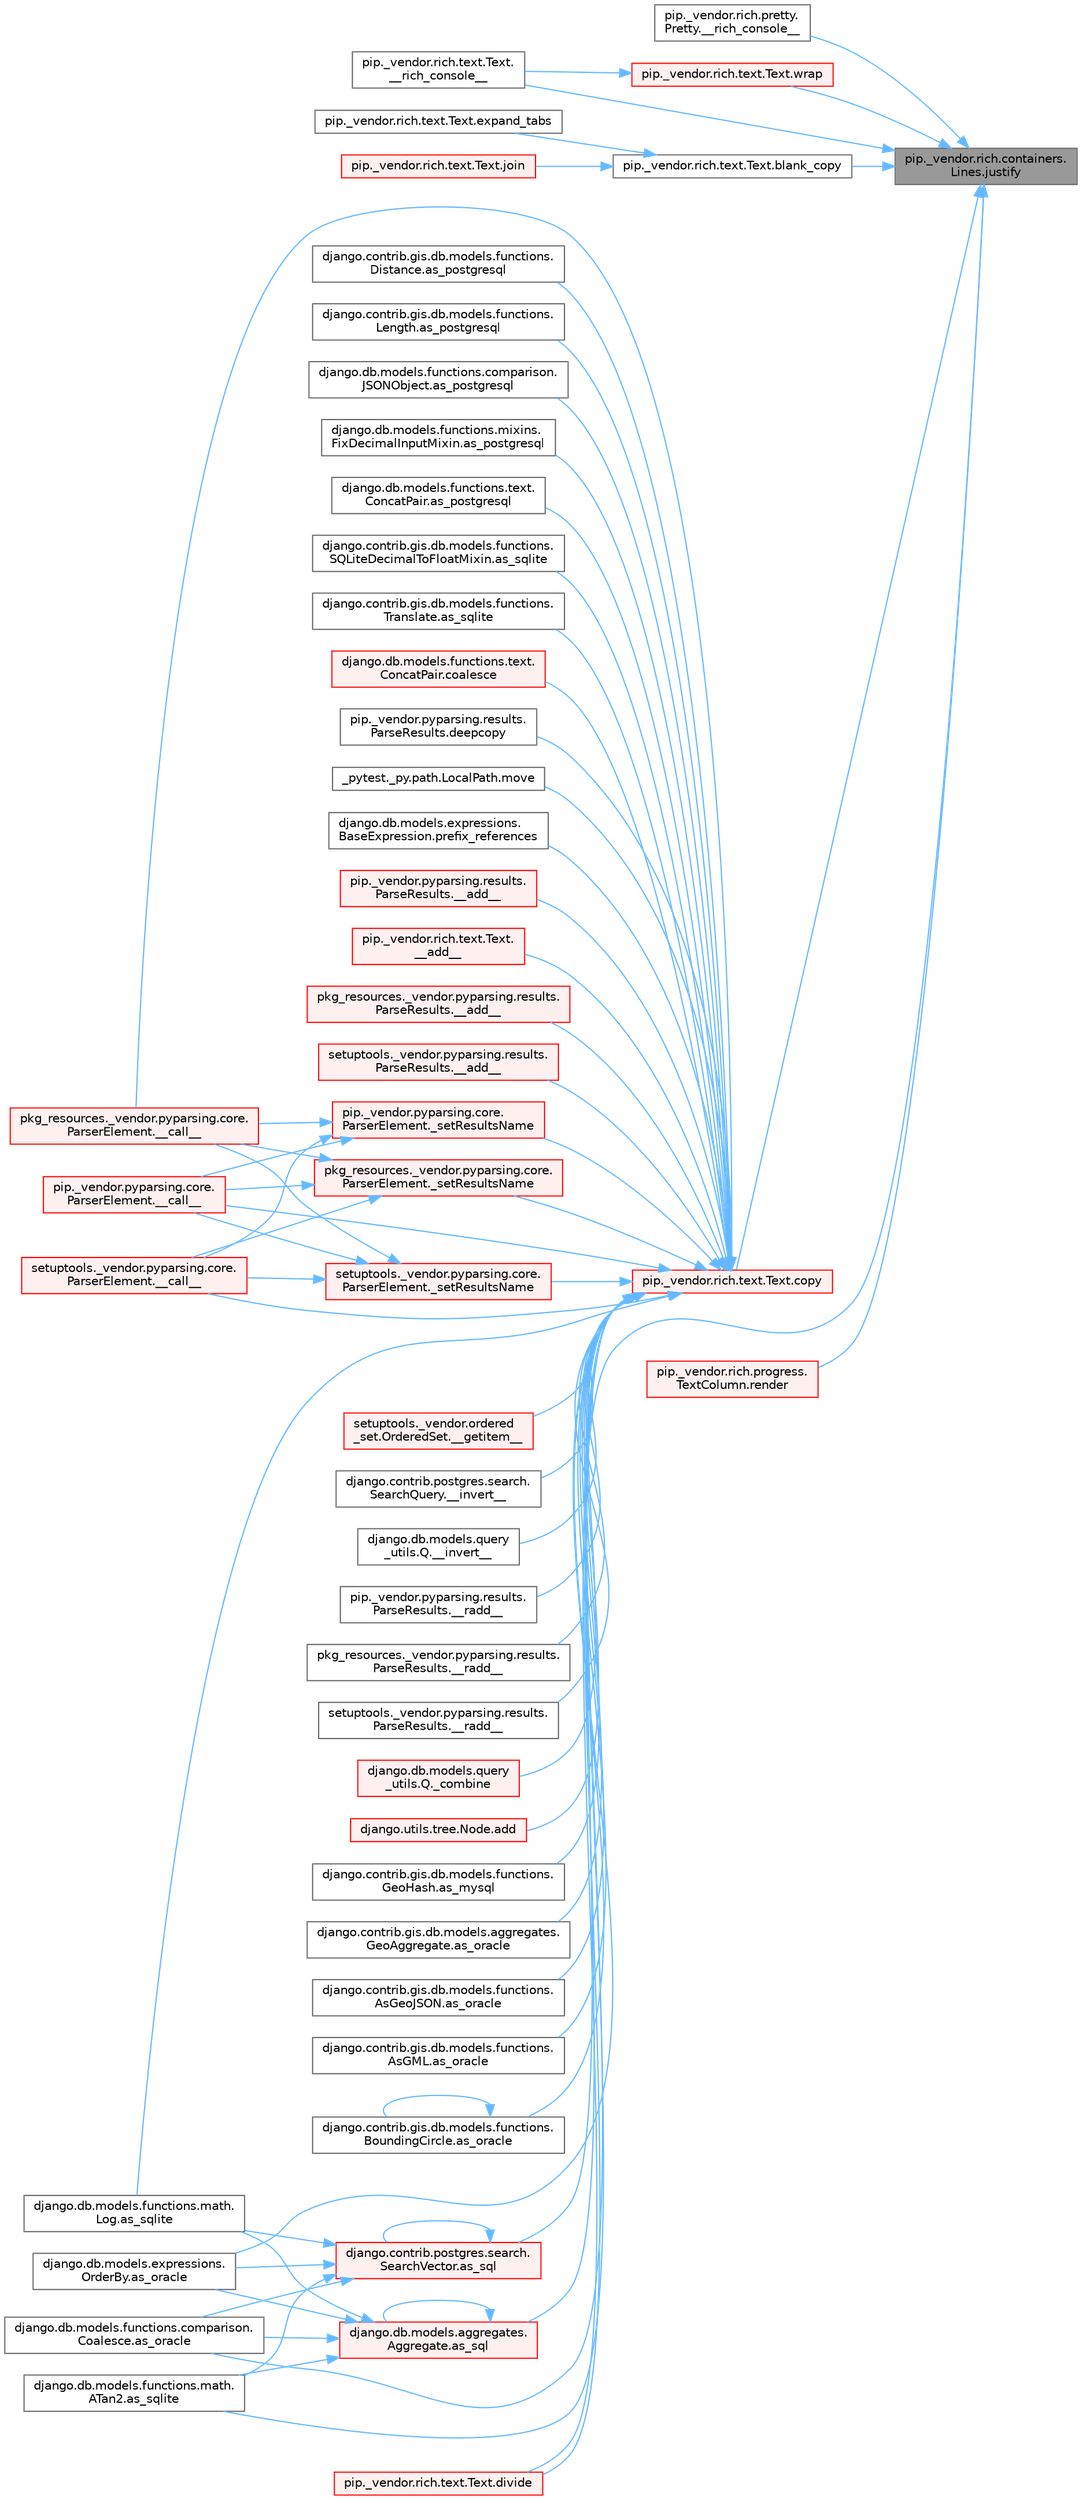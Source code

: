 digraph "pip._vendor.rich.containers.Lines.justify"
{
 // LATEX_PDF_SIZE
  bgcolor="transparent";
  edge [fontname=Helvetica,fontsize=10,labelfontname=Helvetica,labelfontsize=10];
  node [fontname=Helvetica,fontsize=10,shape=box,height=0.2,width=0.4];
  rankdir="RL";
  Node1 [id="Node000001",label="pip._vendor.rich.containers.\lLines.justify",height=0.2,width=0.4,color="gray40", fillcolor="grey60", style="filled", fontcolor="black",tooltip=" "];
  Node1 -> Node2 [id="edge1_Node000001_Node000002",dir="back",color="steelblue1",style="solid",tooltip=" "];
  Node2 [id="Node000002",label="pip._vendor.rich.pretty.\lPretty.__rich_console__",height=0.2,width=0.4,color="grey40", fillcolor="white", style="filled",URL="$classpip_1_1__vendor_1_1rich_1_1pretty_1_1_pretty.html#a3052b131bac5d9eb2f8861c6752ffbfa",tooltip=" "];
  Node1 -> Node3 [id="edge2_Node000001_Node000003",dir="back",color="steelblue1",style="solid",tooltip=" "];
  Node3 [id="Node000003",label="pip._vendor.rich.text.Text.\l__rich_console__",height=0.2,width=0.4,color="grey40", fillcolor="white", style="filled",URL="$classpip_1_1__vendor_1_1rich_1_1text_1_1_text.html#abf1ba85df0af2025a4778a2915a09b37",tooltip=" "];
  Node1 -> Node4 [id="edge3_Node000001_Node000004",dir="back",color="steelblue1",style="solid",tooltip=" "];
  Node4 [id="Node000004",label="pip._vendor.rich.text.Text.blank_copy",height=0.2,width=0.4,color="grey40", fillcolor="white", style="filled",URL="$classpip_1_1__vendor_1_1rich_1_1text_1_1_text.html#acba05c0772c231850c04049123a1fd8a",tooltip=" "];
  Node4 -> Node5 [id="edge4_Node000004_Node000005",dir="back",color="steelblue1",style="solid",tooltip=" "];
  Node5 [id="Node000005",label="pip._vendor.rich.text.Text.expand_tabs",height=0.2,width=0.4,color="grey40", fillcolor="white", style="filled",URL="$classpip_1_1__vendor_1_1rich_1_1text_1_1_text.html#ad9f65ecb5a2b9b55648d525a0a58c947",tooltip=" "];
  Node4 -> Node6 [id="edge5_Node000004_Node000006",dir="back",color="steelblue1",style="solid",tooltip=" "];
  Node6 [id="Node000006",label="pip._vendor.rich.text.Text.join",height=0.2,width=0.4,color="red", fillcolor="#FFF0F0", style="filled",URL="$classpip_1_1__vendor_1_1rich_1_1text_1_1_text.html#a13db0a07a8a0fc184cf4f86e6f8981c7",tooltip=" "];
  Node1 -> Node3182 [id="edge6_Node000001_Node003182",dir="back",color="steelblue1",style="solid",tooltip=" "];
  Node3182 [id="Node003182",label="pip._vendor.rich.text.Text.copy",height=0.2,width=0.4,color="red", fillcolor="#FFF0F0", style="filled",URL="$classpip_1_1__vendor_1_1rich_1_1text_1_1_text.html#a93b228d0aa89aa63e6dfbaa40cb7619a",tooltip=" "];
  Node3182 -> Node11 [id="edge7_Node003182_Node000011",dir="back",color="steelblue1",style="solid",tooltip=" "];
  Node11 [id="Node000011",label="pip._vendor.pyparsing.results.\lParseResults.__add__",height=0.2,width=0.4,color="red", fillcolor="#FFF0F0", style="filled",URL="$classpip_1_1__vendor_1_1pyparsing_1_1results_1_1_parse_results.html#a3d042ec44a5277aec415d0527b3aa0f2",tooltip=" "];
  Node3182 -> Node13 [id="edge8_Node003182_Node000013",dir="back",color="steelblue1",style="solid",tooltip=" "];
  Node13 [id="Node000013",label="pip._vendor.rich.text.Text.\l__add__",height=0.2,width=0.4,color="red", fillcolor="#FFF0F0", style="filled",URL="$classpip_1_1__vendor_1_1rich_1_1text_1_1_text.html#a53ddbcca645bcd523cc7875ede6a2691",tooltip=" "];
  Node3182 -> Node14 [id="edge9_Node003182_Node000014",dir="back",color="steelblue1",style="solid",tooltip=" "];
  Node14 [id="Node000014",label="pkg_resources._vendor.pyparsing.results.\lParseResults.__add__",height=0.2,width=0.4,color="red", fillcolor="#FFF0F0", style="filled",URL="$classpkg__resources_1_1__vendor_1_1pyparsing_1_1results_1_1_parse_results.html#aac08c0df1060499bad944971ca3442b9",tooltip=" "];
  Node3182 -> Node15 [id="edge10_Node003182_Node000015",dir="back",color="steelblue1",style="solid",tooltip=" "];
  Node15 [id="Node000015",label="setuptools._vendor.pyparsing.results.\lParseResults.__add__",height=0.2,width=0.4,color="red", fillcolor="#FFF0F0", style="filled",URL="$classsetuptools_1_1__vendor_1_1pyparsing_1_1results_1_1_parse_results.html#afddc4e6ba70870fb80a50fb1f12f43e3",tooltip=" "];
  Node3182 -> Node16 [id="edge11_Node003182_Node000016",dir="back",color="steelblue1",style="solid",tooltip=" "];
  Node16 [id="Node000016",label="pip._vendor.pyparsing.core.\lParserElement.__call__",height=0.2,width=0.4,color="red", fillcolor="#FFF0F0", style="filled",URL="$classpip_1_1__vendor_1_1pyparsing_1_1core_1_1_parser_element.html#a2f5f22bc974026e007e59ad948002d7d",tooltip=" "];
  Node3182 -> Node19 [id="edge12_Node003182_Node000019",dir="back",color="steelblue1",style="solid",tooltip=" "];
  Node19 [id="Node000019",label="pkg_resources._vendor.pyparsing.core.\lParserElement.__call__",height=0.2,width=0.4,color="red", fillcolor="#FFF0F0", style="filled",URL="$classpkg__resources_1_1__vendor_1_1pyparsing_1_1core_1_1_parser_element.html#afcbb17119d97bfa6d626db404fc46c5d",tooltip=" "];
  Node3182 -> Node20 [id="edge13_Node003182_Node000020",dir="back",color="steelblue1",style="solid",tooltip=" "];
  Node20 [id="Node000020",label="setuptools._vendor.pyparsing.core.\lParserElement.__call__",height=0.2,width=0.4,color="red", fillcolor="#FFF0F0", style="filled",URL="$classsetuptools_1_1__vendor_1_1pyparsing_1_1core_1_1_parser_element.html#a28d20326a3f54e2777adc97073328291",tooltip=" "];
  Node3182 -> Node21 [id="edge14_Node003182_Node000021",dir="back",color="steelblue1",style="solid",tooltip=" "];
  Node21 [id="Node000021",label="setuptools._vendor.ordered\l_set.OrderedSet.__getitem__",height=0.2,width=0.4,color="red", fillcolor="#FFF0F0", style="filled",URL="$classsetuptools_1_1__vendor_1_1ordered__set_1_1_ordered_set.html#aaa8657c0e85788ac2555cc46176b060c",tooltip=" "];
  Node3182 -> Node147 [id="edge15_Node003182_Node000147",dir="back",color="steelblue1",style="solid",tooltip=" "];
  Node147 [id="Node000147",label="django.contrib.postgres.search.\lSearchQuery.__invert__",height=0.2,width=0.4,color="grey40", fillcolor="white", style="filled",URL="$classdjango_1_1contrib_1_1postgres_1_1search_1_1_search_query.html#ac6a7b74e22559ee2d0e348855bb3d42f",tooltip=" "];
  Node3182 -> Node148 [id="edge16_Node003182_Node000148",dir="back",color="steelblue1",style="solid",tooltip=" "];
  Node148 [id="Node000148",label="django.db.models.query\l_utils.Q.__invert__",height=0.2,width=0.4,color="grey40", fillcolor="white", style="filled",URL="$classdjango_1_1db_1_1models_1_1query__utils_1_1_q.html#aaeda3970880cceb191cb640593f80bdf",tooltip=" "];
  Node3182 -> Node149 [id="edge17_Node003182_Node000149",dir="back",color="steelblue1",style="solid",tooltip=" "];
  Node149 [id="Node000149",label="pip._vendor.pyparsing.results.\lParseResults.__radd__",height=0.2,width=0.4,color="grey40", fillcolor="white", style="filled",URL="$classpip_1_1__vendor_1_1pyparsing_1_1results_1_1_parse_results.html#afe7d2f27df6497e29cb2cfcd08d8dd40",tooltip=" "];
  Node3182 -> Node150 [id="edge18_Node003182_Node000150",dir="back",color="steelblue1",style="solid",tooltip=" "];
  Node150 [id="Node000150",label="pkg_resources._vendor.pyparsing.results.\lParseResults.__radd__",height=0.2,width=0.4,color="grey40", fillcolor="white", style="filled",URL="$classpkg__resources_1_1__vendor_1_1pyparsing_1_1results_1_1_parse_results.html#a7a988886fbf5c1a9187986384e4df86a",tooltip=" "];
  Node3182 -> Node151 [id="edge19_Node003182_Node000151",dir="back",color="steelblue1",style="solid",tooltip=" "];
  Node151 [id="Node000151",label="setuptools._vendor.pyparsing.results.\lParseResults.__radd__",height=0.2,width=0.4,color="grey40", fillcolor="white", style="filled",URL="$classsetuptools_1_1__vendor_1_1pyparsing_1_1results_1_1_parse_results.html#ae4ccddd5f7c4b56e755d4742bc029335",tooltip=" "];
  Node3182 -> Node152 [id="edge20_Node003182_Node000152",dir="back",color="steelblue1",style="solid",tooltip=" "];
  Node152 [id="Node000152",label="django.db.models.query\l_utils.Q._combine",height=0.2,width=0.4,color="red", fillcolor="#FFF0F0", style="filled",URL="$classdjango_1_1db_1_1models_1_1query__utils_1_1_q.html#ade621b98231b73615e1aa3a726560c55",tooltip=" "];
  Node3182 -> Node165 [id="edge21_Node003182_Node000165",dir="back",color="steelblue1",style="solid",tooltip=" "];
  Node165 [id="Node000165",label="pip._vendor.pyparsing.core.\lParserElement._setResultsName",height=0.2,width=0.4,color="red", fillcolor="#FFF0F0", style="filled",URL="$classpip_1_1__vendor_1_1pyparsing_1_1core_1_1_parser_element.html#a4682554ec6560cf3d1060cba60212b54",tooltip=" "];
  Node165 -> Node16 [id="edge22_Node000165_Node000016",dir="back",color="steelblue1",style="solid",tooltip=" "];
  Node165 -> Node19 [id="edge23_Node000165_Node000019",dir="back",color="steelblue1",style="solid",tooltip=" "];
  Node165 -> Node20 [id="edge24_Node000165_Node000020",dir="back",color="steelblue1",style="solid",tooltip=" "];
  Node3182 -> Node169 [id="edge25_Node003182_Node000169",dir="back",color="steelblue1",style="solid",tooltip=" "];
  Node169 [id="Node000169",label="pkg_resources._vendor.pyparsing.core.\lParserElement._setResultsName",height=0.2,width=0.4,color="red", fillcolor="#FFF0F0", style="filled",URL="$classpkg__resources_1_1__vendor_1_1pyparsing_1_1core_1_1_parser_element.html#a84c9abb71474719f0beed3a171d4d031",tooltip=" "];
  Node169 -> Node16 [id="edge26_Node000169_Node000016",dir="back",color="steelblue1",style="solid",tooltip=" "];
  Node169 -> Node19 [id="edge27_Node000169_Node000019",dir="back",color="steelblue1",style="solid",tooltip=" "];
  Node169 -> Node20 [id="edge28_Node000169_Node000020",dir="back",color="steelblue1",style="solid",tooltip=" "];
  Node3182 -> Node170 [id="edge29_Node003182_Node000170",dir="back",color="steelblue1",style="solid",tooltip=" "];
  Node170 [id="Node000170",label="setuptools._vendor.pyparsing.core.\lParserElement._setResultsName",height=0.2,width=0.4,color="red", fillcolor="#FFF0F0", style="filled",URL="$classsetuptools_1_1__vendor_1_1pyparsing_1_1core_1_1_parser_element.html#ad1c3dd5ac98b4103f6c2a679005e141b",tooltip=" "];
  Node170 -> Node16 [id="edge30_Node000170_Node000016",dir="back",color="steelblue1",style="solid",tooltip=" "];
  Node170 -> Node19 [id="edge31_Node000170_Node000019",dir="back",color="steelblue1",style="solid",tooltip=" "];
  Node170 -> Node20 [id="edge32_Node000170_Node000020",dir="back",color="steelblue1",style="solid",tooltip=" "];
  Node3182 -> Node171 [id="edge33_Node003182_Node000171",dir="back",color="steelblue1",style="solid",tooltip=" "];
  Node171 [id="Node000171",label="django.utils.tree.Node.add",height=0.2,width=0.4,color="red", fillcolor="#FFF0F0", style="filled",URL="$classdjango_1_1utils_1_1tree_1_1_node.html#a2c883d105b5c9cfd32bff72c7469f18c",tooltip=" "];
  Node3182 -> Node307 [id="edge34_Node003182_Node000307",dir="back",color="steelblue1",style="solid",tooltip=" "];
  Node307 [id="Node000307",label="django.contrib.gis.db.models.functions.\lGeoHash.as_mysql",height=0.2,width=0.4,color="grey40", fillcolor="white", style="filled",URL="$classdjango_1_1contrib_1_1gis_1_1db_1_1models_1_1functions_1_1_geo_hash.html#a68a859b5c99e8450f6a4df79ef08fd89",tooltip=" "];
  Node3182 -> Node308 [id="edge35_Node003182_Node000308",dir="back",color="steelblue1",style="solid",tooltip=" "];
  Node308 [id="Node000308",label="django.contrib.gis.db.models.aggregates.\lGeoAggregate.as_oracle",height=0.2,width=0.4,color="grey40", fillcolor="white", style="filled",URL="$classdjango_1_1contrib_1_1gis_1_1db_1_1models_1_1aggregates_1_1_geo_aggregate.html#a537ce307d50a80a372c22e07a9f25fa6",tooltip=" "];
  Node3182 -> Node309 [id="edge36_Node003182_Node000309",dir="back",color="steelblue1",style="solid",tooltip=" "];
  Node309 [id="Node000309",label="django.contrib.gis.db.models.functions.\lAsGeoJSON.as_oracle",height=0.2,width=0.4,color="grey40", fillcolor="white", style="filled",URL="$classdjango_1_1contrib_1_1gis_1_1db_1_1models_1_1functions_1_1_as_geo_j_s_o_n.html#ae6e5acc7a92749f69dc7b18a973ffaae",tooltip=" "];
  Node3182 -> Node310 [id="edge37_Node003182_Node000310",dir="back",color="steelblue1",style="solid",tooltip=" "];
  Node310 [id="Node000310",label="django.contrib.gis.db.models.functions.\lAsGML.as_oracle",height=0.2,width=0.4,color="grey40", fillcolor="white", style="filled",URL="$classdjango_1_1contrib_1_1gis_1_1db_1_1models_1_1functions_1_1_as_g_m_l.html#a0a70238d2ad8f058ef86dbfc6e8f3566",tooltip=" "];
  Node3182 -> Node311 [id="edge38_Node003182_Node000311",dir="back",color="steelblue1",style="solid",tooltip=" "];
  Node311 [id="Node000311",label="django.contrib.gis.db.models.functions.\lBoundingCircle.as_oracle",height=0.2,width=0.4,color="grey40", fillcolor="white", style="filled",URL="$classdjango_1_1contrib_1_1gis_1_1db_1_1models_1_1functions_1_1_bounding_circle.html#a63203e27009441455a424b3a41593cd6",tooltip=" "];
  Node311 -> Node311 [id="edge39_Node000311_Node000311",dir="back",color="steelblue1",style="solid",tooltip=" "];
  Node3182 -> Node312 [id="edge40_Node003182_Node000312",dir="back",color="steelblue1",style="solid",tooltip=" "];
  Node312 [id="Node000312",label="django.db.models.expressions.\lOrderBy.as_oracle",height=0.2,width=0.4,color="grey40", fillcolor="white", style="filled",URL="$classdjango_1_1db_1_1models_1_1expressions_1_1_order_by.html#af9b6ede9b0df85d6bcf54f983b3a8f6a",tooltip=" "];
  Node3182 -> Node313 [id="edge41_Node003182_Node000313",dir="back",color="steelblue1",style="solid",tooltip=" "];
  Node313 [id="Node000313",label="django.db.models.functions.comparison.\lCoalesce.as_oracle",height=0.2,width=0.4,color="grey40", fillcolor="white", style="filled",URL="$classdjango_1_1db_1_1models_1_1functions_1_1comparison_1_1_coalesce.html#a1bbeea180ef3ef4d8ba5d51d33d6ef85",tooltip=" "];
  Node3182 -> Node314 [id="edge42_Node003182_Node000314",dir="back",color="steelblue1",style="solid",tooltip=" "];
  Node314 [id="Node000314",label="django.contrib.gis.db.models.functions.\lDistance.as_postgresql",height=0.2,width=0.4,color="grey40", fillcolor="white", style="filled",URL="$classdjango_1_1contrib_1_1gis_1_1db_1_1models_1_1functions_1_1_distance.html#aa3844ad184f636fc69dec6e4ec51bce5",tooltip=" "];
  Node3182 -> Node315 [id="edge43_Node003182_Node000315",dir="back",color="steelblue1",style="solid",tooltip=" "];
  Node315 [id="Node000315",label="django.contrib.gis.db.models.functions.\lLength.as_postgresql",height=0.2,width=0.4,color="grey40", fillcolor="white", style="filled",URL="$classdjango_1_1contrib_1_1gis_1_1db_1_1models_1_1functions_1_1_length.html#a32b7fc6b989a562d19b2ef3ea8a4d5aa",tooltip=" "];
  Node3182 -> Node316 [id="edge44_Node003182_Node000316",dir="back",color="steelblue1",style="solid",tooltip=" "];
  Node316 [id="Node000316",label="django.db.models.functions.comparison.\lJSONObject.as_postgresql",height=0.2,width=0.4,color="grey40", fillcolor="white", style="filled",URL="$classdjango_1_1db_1_1models_1_1functions_1_1comparison_1_1_j_s_o_n_object.html#a43063faf2ecdd6c9dd3b5cae48336fac",tooltip=" "];
  Node3182 -> Node317 [id="edge45_Node003182_Node000317",dir="back",color="steelblue1",style="solid",tooltip=" "];
  Node317 [id="Node000317",label="django.db.models.functions.mixins.\lFixDecimalInputMixin.as_postgresql",height=0.2,width=0.4,color="grey40", fillcolor="white", style="filled",URL="$classdjango_1_1db_1_1models_1_1functions_1_1mixins_1_1_fix_decimal_input_mixin.html#a064b38a679e55776f87518bc24a2f4a0",tooltip=" "];
  Node3182 -> Node318 [id="edge46_Node003182_Node000318",dir="back",color="steelblue1",style="solid",tooltip=" "];
  Node318 [id="Node000318",label="django.db.models.functions.text.\lConcatPair.as_postgresql",height=0.2,width=0.4,color="grey40", fillcolor="white", style="filled",URL="$classdjango_1_1db_1_1models_1_1functions_1_1text_1_1_concat_pair.html#a8880d9c18439ef9091fa52b5121689db",tooltip=" "];
  Node3182 -> Node319 [id="edge47_Node003182_Node000319",dir="back",color="steelblue1",style="solid",tooltip=" "];
  Node319 [id="Node000319",label="django.contrib.postgres.search.\lSearchVector.as_sql",height=0.2,width=0.4,color="red", fillcolor="#FFF0F0", style="filled",URL="$classdjango_1_1contrib_1_1postgres_1_1search_1_1_search_vector.html#a05812851011102db0b0966e4853bb77a",tooltip=" "];
  Node319 -> Node312 [id="edge48_Node000319_Node000312",dir="back",color="steelblue1",style="solid",tooltip=" "];
  Node319 -> Node313 [id="edge49_Node000319_Node000313",dir="back",color="steelblue1",style="solid",tooltip=" "];
  Node319 -> Node319 [id="edge50_Node000319_Node000319",dir="back",color="steelblue1",style="solid",tooltip=" "];
  Node319 -> Node336 [id="edge51_Node000319_Node000336",dir="back",color="steelblue1",style="solid",tooltip=" "];
  Node336 [id="Node000336",label="django.db.models.functions.math.\lATan2.as_sqlite",height=0.2,width=0.4,color="grey40", fillcolor="white", style="filled",URL="$classdjango_1_1db_1_1models_1_1functions_1_1math_1_1_a_tan2.html#ac343d11000341dfc431de19f416ea4b6",tooltip=" "];
  Node319 -> Node337 [id="edge52_Node000319_Node000337",dir="back",color="steelblue1",style="solid",tooltip=" "];
  Node337 [id="Node000337",label="django.db.models.functions.math.\lLog.as_sqlite",height=0.2,width=0.4,color="grey40", fillcolor="white", style="filled",URL="$classdjango_1_1db_1_1models_1_1functions_1_1math_1_1_log.html#afcc146563033738d87dd1dc17d005111",tooltip=" "];
  Node3182 -> Node346 [id="edge53_Node003182_Node000346",dir="back",color="steelblue1",style="solid",tooltip=" "];
  Node346 [id="Node000346",label="django.db.models.aggregates.\lAggregate.as_sql",height=0.2,width=0.4,color="red", fillcolor="#FFF0F0", style="filled",URL="$classdjango_1_1db_1_1models_1_1aggregates_1_1_aggregate.html#aeb213202f480fabf5956d513efab08d6",tooltip=" "];
  Node346 -> Node312 [id="edge54_Node000346_Node000312",dir="back",color="steelblue1",style="solid",tooltip=" "];
  Node346 -> Node313 [id="edge55_Node000346_Node000313",dir="back",color="steelblue1",style="solid",tooltip=" "];
  Node346 -> Node346 [id="edge56_Node000346_Node000346",dir="back",color="steelblue1",style="solid",tooltip=" "];
  Node346 -> Node336 [id="edge57_Node000346_Node000336",dir="back",color="steelblue1",style="solid",tooltip=" "];
  Node346 -> Node337 [id="edge58_Node000346_Node000337",dir="back",color="steelblue1",style="solid",tooltip=" "];
  Node3182 -> Node347 [id="edge59_Node003182_Node000347",dir="back",color="steelblue1",style="solid",tooltip=" "];
  Node347 [id="Node000347",label="django.contrib.gis.db.models.functions.\lSQLiteDecimalToFloatMixin.as_sqlite",height=0.2,width=0.4,color="grey40", fillcolor="white", style="filled",URL="$classdjango_1_1contrib_1_1gis_1_1db_1_1models_1_1functions_1_1_s_q_lite_decimal_to_float_mixin.html#a81cb088d1d2ec14ec886090dc7a8d837",tooltip=" "];
  Node3182 -> Node348 [id="edge60_Node003182_Node000348",dir="back",color="steelblue1",style="solid",tooltip=" "];
  Node348 [id="Node000348",label="django.contrib.gis.db.models.functions.\lTranslate.as_sqlite",height=0.2,width=0.4,color="grey40", fillcolor="white", style="filled",URL="$classdjango_1_1contrib_1_1gis_1_1db_1_1models_1_1functions_1_1_translate.html#affb203af954caae1005ba723fcb3e2a4",tooltip=" "];
  Node3182 -> Node336 [id="edge61_Node003182_Node000336",dir="back",color="steelblue1",style="solid",tooltip=" "];
  Node3182 -> Node337 [id="edge62_Node003182_Node000337",dir="back",color="steelblue1",style="solid",tooltip=" "];
  Node3182 -> Node349 [id="edge63_Node003182_Node000349",dir="back",color="steelblue1",style="solid",tooltip=" "];
  Node349 [id="Node000349",label="django.db.models.functions.text.\lConcatPair.coalesce",height=0.2,width=0.4,color="red", fillcolor="#FFF0F0", style="filled",URL="$classdjango_1_1db_1_1models_1_1functions_1_1text_1_1_concat_pair.html#a0db21e692942ec3668ea8be83e6914e1",tooltip=" "];
  Node3182 -> Node351 [id="edge64_Node003182_Node000351",dir="back",color="steelblue1",style="solid",tooltip=" "];
  Node351 [id="Node000351",label="pip._vendor.pyparsing.results.\lParseResults.deepcopy",height=0.2,width=0.4,color="grey40", fillcolor="white", style="filled",URL="$classpip_1_1__vendor_1_1pyparsing_1_1results_1_1_parse_results.html#adabe58287f8001ce7e5eb94594c0f4c8",tooltip=" "];
  Node3182 -> Node352 [id="edge65_Node003182_Node000352",dir="back",color="steelblue1",style="solid",tooltip=" "];
  Node352 [id="Node000352",label="pip._vendor.rich.text.Text.divide",height=0.2,width=0.4,color="red", fillcolor="#FFF0F0", style="filled",URL="$classpip_1_1__vendor_1_1rich_1_1text_1_1_text.html#a07dc70deb29ea374cfff03489995bcac",tooltip=" "];
  Node3182 -> Node667 [id="edge66_Node003182_Node000667",dir="back",color="steelblue1",style="solid",tooltip=" "];
  Node667 [id="Node000667",label="_pytest._py.path.LocalPath.move",height=0.2,width=0.4,color="grey40", fillcolor="white", style="filled",URL="$class__pytest_1_1__py_1_1path_1_1_local_path.html#aa422ed3e93248c07445d217b72c0bf28",tooltip=" "];
  Node3182 -> Node1109 [id="edge67_Node003182_Node001109",dir="back",color="steelblue1",style="solid",tooltip=" "];
  Node1109 [id="Node001109",label="django.db.models.expressions.\lBaseExpression.prefix_references",height=0.2,width=0.4,color="grey40", fillcolor="white", style="filled",URL="$classdjango_1_1db_1_1models_1_1expressions_1_1_base_expression.html#a9bc121f5809267eae0de9031ef27c854",tooltip=" "];
  Node1 -> Node352 [id="edge68_Node000001_Node000352",dir="back",color="steelblue1",style="solid",tooltip=" "];
  Node1 -> Node3183 [id="edge69_Node000001_Node003183",dir="back",color="steelblue1",style="solid",tooltip=" "];
  Node3183 [id="Node003183",label="pip._vendor.rich.progress.\lTextColumn.render",height=0.2,width=0.4,color="red", fillcolor="#FFF0F0", style="filled",URL="$classpip_1_1__vendor_1_1rich_1_1progress_1_1_text_column.html#aa566414ed53b0899afd058be186dce96",tooltip=" "];
  Node1 -> Node361 [id="edge70_Node000001_Node000361",dir="back",color="steelblue1",style="solid",tooltip=" "];
  Node361 [id="Node000361",label="pip._vendor.rich.text.Text.wrap",height=0.2,width=0.4,color="red", fillcolor="#FFF0F0", style="filled",URL="$classpip_1_1__vendor_1_1rich_1_1text_1_1_text.html#a1b5e03c8ff260ff99dd5cbf8ff675dd1",tooltip=" "];
  Node361 -> Node3 [id="edge71_Node000361_Node000003",dir="back",color="steelblue1",style="solid",tooltip=" "];
}
